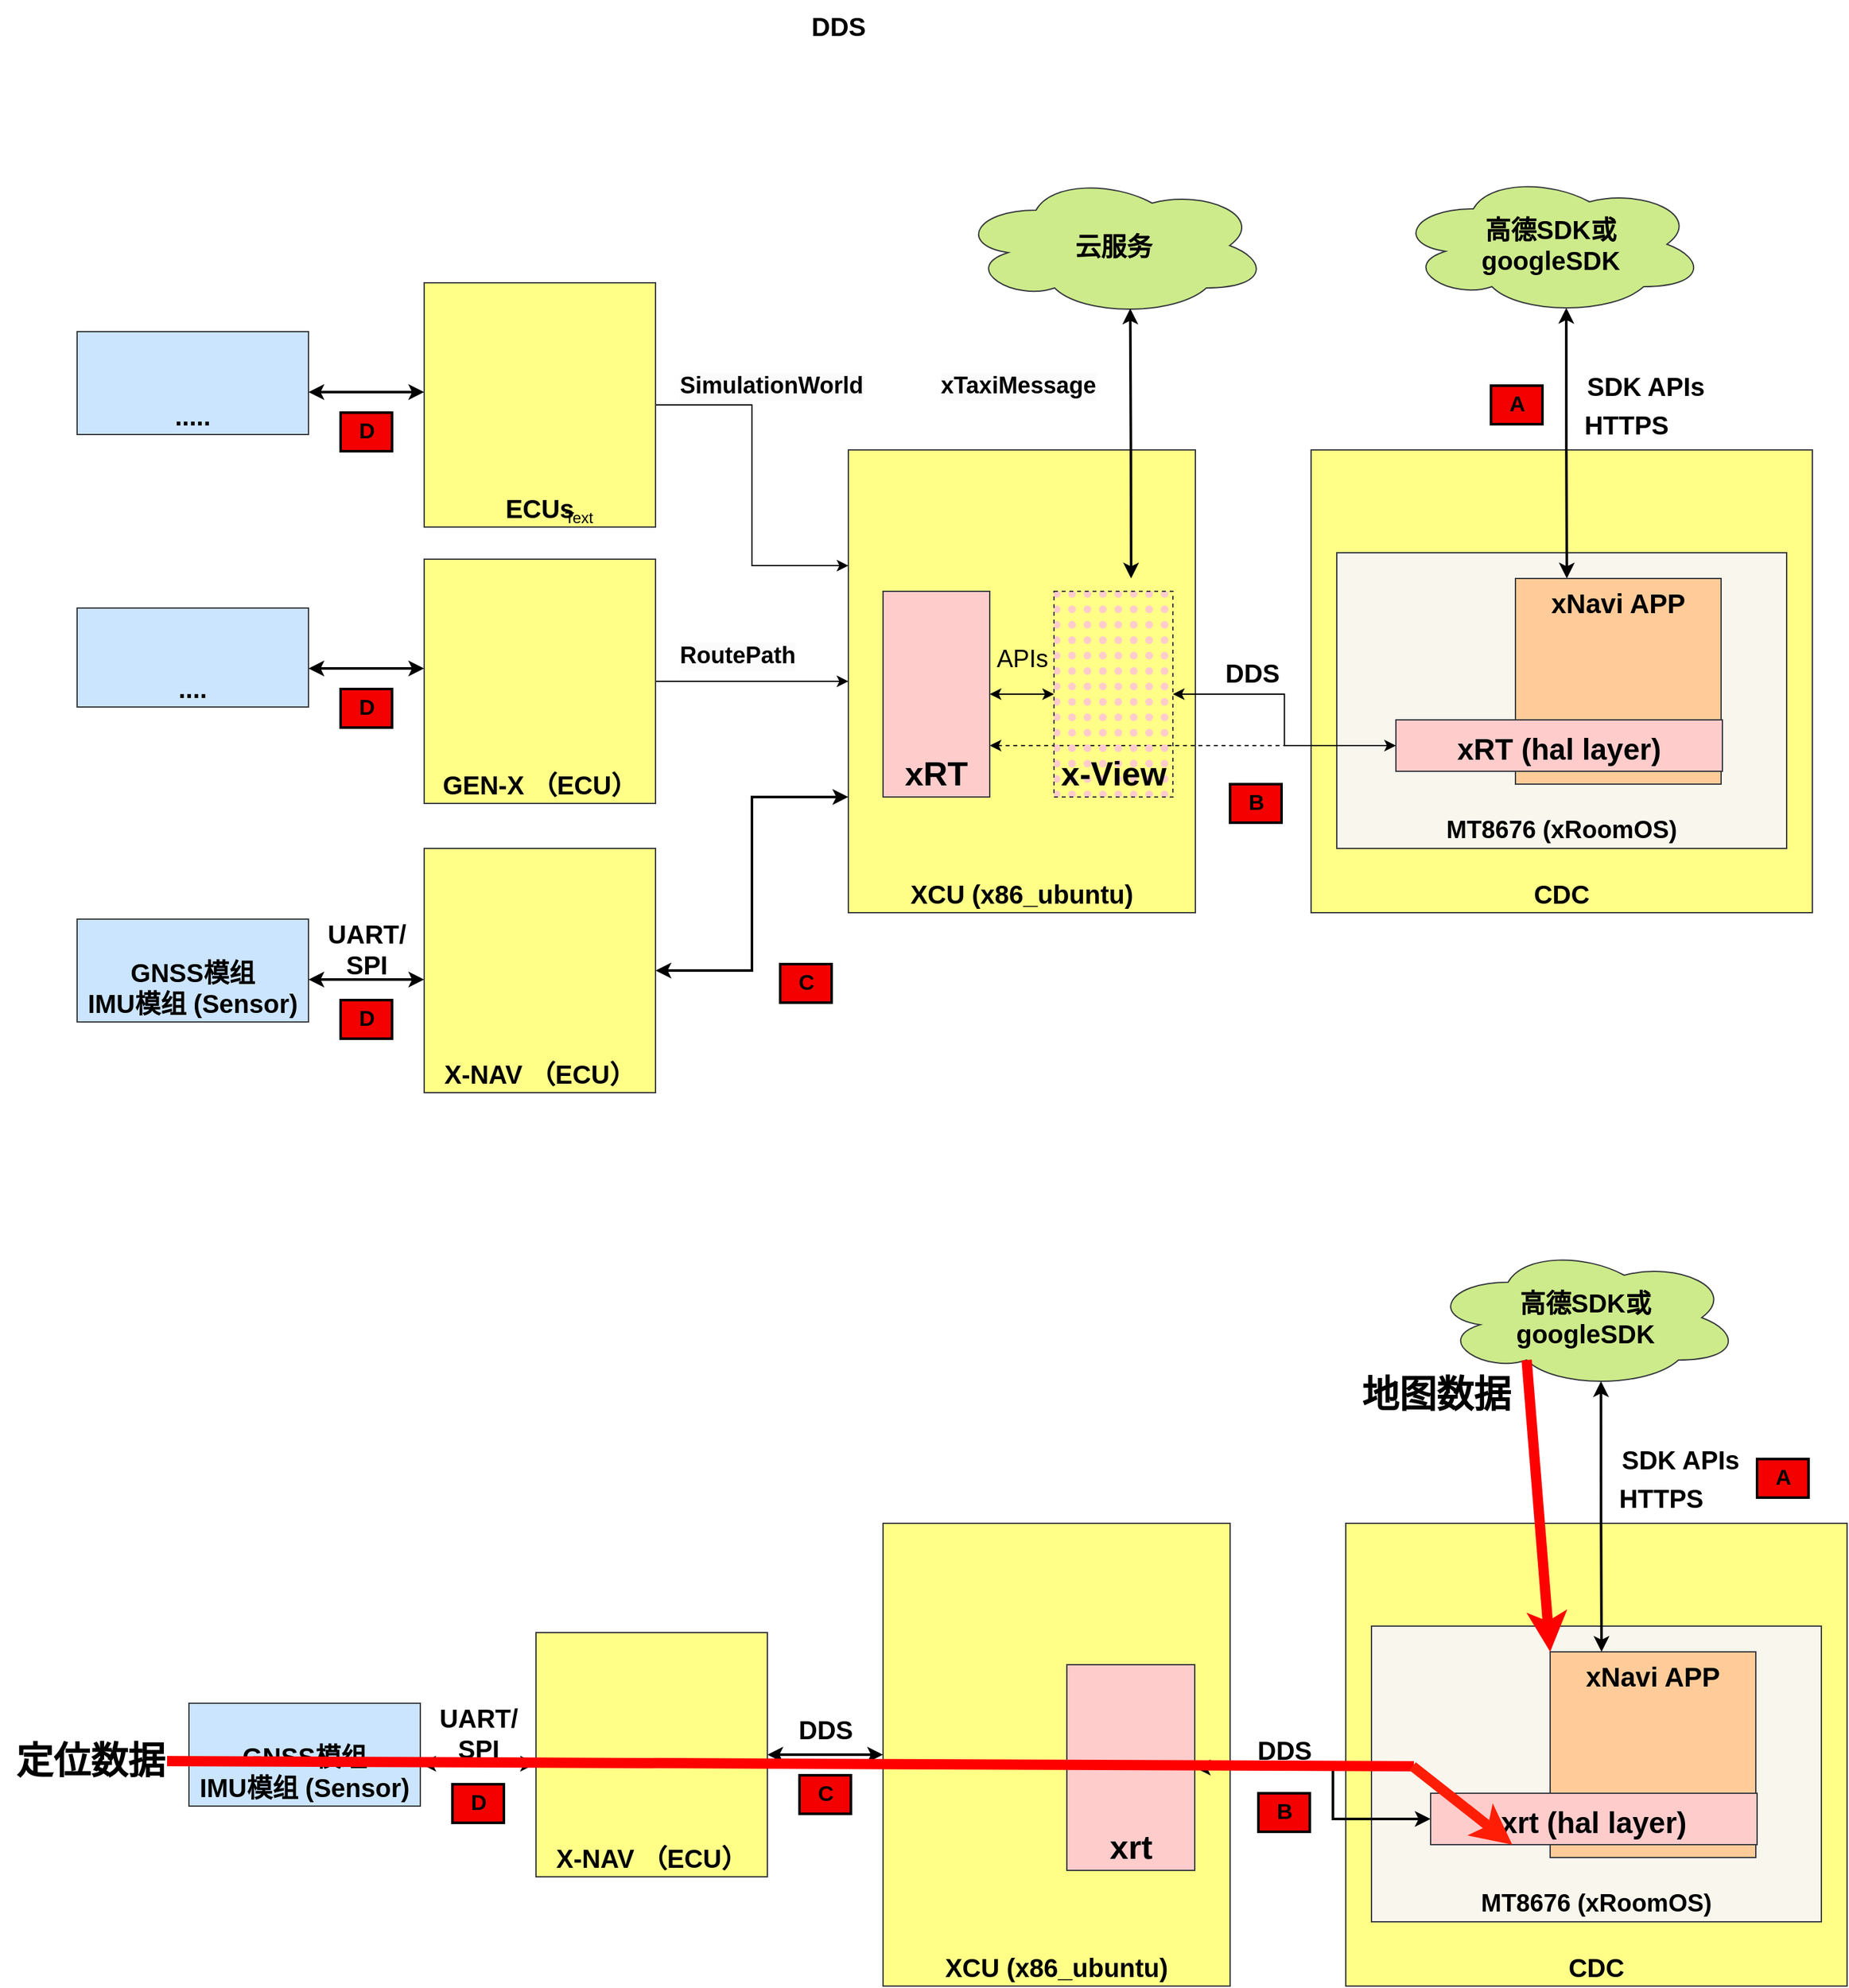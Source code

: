 <mxfile version="22.1.11" type="device">
  <diagram name="第 1 页" id="3cUrX4Q3936J6aIoTL8i">
    <mxGraphModel dx="2390" dy="2485" grid="1" gridSize="10" guides="1" tooltips="1" connect="1" arrows="1" fold="1" page="1" pageScale="1" pageWidth="827" pageHeight="1169" math="0" shadow="0">
      <root>
        <mxCell id="0" />
        <mxCell id="1" parent="0" />
        <mxCell id="9U7oh66VEmOCf23asvJ7-1" value="XCU (x86_ubuntu)" style="rounded=0;whiteSpace=wrap;html=1;fontStyle=1;verticalAlign=bottom;fontSize=20;fillColor=#ffff88;strokeColor=#36393d;" vertex="1" parent="1">
          <mxGeometry x="100" y="260" width="270" height="360" as="geometry" />
        </mxCell>
        <mxCell id="9U7oh66VEmOCf23asvJ7-3" value="CDC" style="rounded=0;whiteSpace=wrap;html=1;fontStyle=1;verticalAlign=bottom;fontSize=20;fillColor=#ffff88;strokeColor=#36393d;" vertex="1" parent="1">
          <mxGeometry x="460" y="260" width="390" height="360" as="geometry" />
        </mxCell>
        <mxCell id="9U7oh66VEmOCf23asvJ7-78" style="edgeStyle=orthogonalEdgeStyle;rounded=0;orthogonalLoop=1;jettySize=auto;html=1;exitX=1;exitY=0.75;exitDx=0;exitDy=0;entryX=0;entryY=0.5;entryDx=0;entryDy=0;startArrow=classic;startFill=1;dashed=1;" edge="1" parent="1" source="9U7oh66VEmOCf23asvJ7-6" target="9U7oh66VEmOCf23asvJ7-5">
          <mxGeometry relative="1" as="geometry" />
        </mxCell>
        <mxCell id="9U7oh66VEmOCf23asvJ7-6" value="xRT" style="rounded=0;whiteSpace=wrap;html=1;fontStyle=1;verticalAlign=bottom;fontSize=26;fillColor=#ffcccc;strokeColor=#36393d;" vertex="1" parent="1">
          <mxGeometry x="127" y="370" width="83" height="160" as="geometry" />
        </mxCell>
        <mxCell id="9U7oh66VEmOCf23asvJ7-9" style="edgeStyle=orthogonalEdgeStyle;rounded=0;orthogonalLoop=1;jettySize=auto;html=1;entryX=0;entryY=0.75;entryDx=0;entryDy=0;startArrow=classic;startFill=1;strokeWidth=2;" edge="1" parent="1" source="9U7oh66VEmOCf23asvJ7-7" target="9U7oh66VEmOCf23asvJ7-1">
          <mxGeometry relative="1" as="geometry" />
        </mxCell>
        <mxCell id="9U7oh66VEmOCf23asvJ7-7" value="X-NAV （ECU）" style="rounded=0;whiteSpace=wrap;html=1;fontStyle=1;verticalAlign=bottom;fontSize=20;fillColor=#ffff88;strokeColor=#36393d;" vertex="1" parent="1">
          <mxGeometry x="-230" y="570" width="180" height="190" as="geometry" />
        </mxCell>
        <mxCell id="9U7oh66VEmOCf23asvJ7-15" value="MT8676 (xRoomOS)" style="rounded=0;whiteSpace=wrap;html=1;fontStyle=1;verticalAlign=bottom;fontSize=19;fillColor=#f9f7ed;strokeColor=#36393d;" vertex="1" parent="1">
          <mxGeometry x="480" y="340" width="350" height="230" as="geometry" />
        </mxCell>
        <mxCell id="9U7oh66VEmOCf23asvJ7-24" value="SDK APIs" style="text;html=1;align=center;verticalAlign=middle;resizable=0;points=[];autosize=1;strokeColor=none;fillColor=none;fontStyle=1;fontSize=20;" vertex="1" parent="1">
          <mxGeometry x="660" y="190" width="120" height="40" as="geometry" />
        </mxCell>
        <mxCell id="9U7oh66VEmOCf23asvJ7-25" value="DDS" style="text;html=1;align=center;verticalAlign=middle;resizable=0;points=[];autosize=1;strokeColor=none;fillColor=none;fontStyle=1;fontSize=20;" vertex="1" parent="1">
          <mxGeometry x="379" y="413" width="70" height="40" as="geometry" />
        </mxCell>
        <mxCell id="9U7oh66VEmOCf23asvJ7-28" style="edgeStyle=orthogonalEdgeStyle;rounded=0;orthogonalLoop=1;jettySize=auto;html=1;exitX=0.55;exitY=0.95;exitDx=0;exitDy=0;exitPerimeter=0;entryX=0.25;entryY=0;entryDx=0;entryDy=0;startArrow=classic;startFill=1;strokeWidth=2;" edge="1" parent="1" source="9U7oh66VEmOCf23asvJ7-27" target="9U7oh66VEmOCf23asvJ7-31">
          <mxGeometry relative="1" as="geometry" />
        </mxCell>
        <mxCell id="9U7oh66VEmOCf23asvJ7-27" value="高德SDK或&lt;br&gt;googleSDK" style="ellipse;shape=cloud;whiteSpace=wrap;html=1;fontStyle=1;fillColor=#cdeb8b;strokeColor=#36393d;fontSize=20;" vertex="1" parent="1">
          <mxGeometry x="526" y="45" width="241" height="110" as="geometry" />
        </mxCell>
        <mxCell id="9U7oh66VEmOCf23asvJ7-29" value="DDS" style="text;html=1;align=center;verticalAlign=middle;resizable=0;points=[];autosize=1;strokeColor=none;fillColor=none;fontStyle=1;fontSize=20;" vertex="1" parent="1">
          <mxGeometry x="57" y="-90" width="70" height="40" as="geometry" />
        </mxCell>
        <mxCell id="9U7oh66VEmOCf23asvJ7-31" value="xNavi APP" style="rounded=0;whiteSpace=wrap;html=1;fontStyle=1;verticalAlign=top;fontSize=21;fillColor=#ffcc99;strokeColor=#36393d;" vertex="1" parent="1">
          <mxGeometry x="619" y="360" width="160" height="160" as="geometry" />
        </mxCell>
        <mxCell id="9U7oh66VEmOCf23asvJ7-32" value="HTTPS" style="text;html=1;align=center;verticalAlign=middle;resizable=0;points=[];autosize=1;strokeColor=none;fillColor=none;fontStyle=1;fontSize=20;" vertex="1" parent="1">
          <mxGeometry x="660" y="220" width="90" height="40" as="geometry" />
        </mxCell>
        <mxCell id="9U7oh66VEmOCf23asvJ7-5" value="xRT (hal layer)" style="rounded=0;whiteSpace=wrap;html=1;fontStyle=1;verticalAlign=bottom;fontSize=23;fillColor=#ffcccc;strokeColor=#36393d;" vertex="1" parent="1">
          <mxGeometry x="526" y="470" width="254" height="40" as="geometry" />
        </mxCell>
        <mxCell id="9U7oh66VEmOCf23asvJ7-34" value="A" style="text;html=1;align=center;verticalAlign=middle;resizable=0;points=[];autosize=1;strokeColor=default;fillColor=#f50000;strokeWidth=2;fontSize=17;labelBackgroundColor=none;fontStyle=1" vertex="1" parent="1">
          <mxGeometry x="600" y="210" width="40" height="30" as="geometry" />
        </mxCell>
        <mxCell id="9U7oh66VEmOCf23asvJ7-35" value="B" style="text;html=1;align=center;verticalAlign=middle;resizable=0;points=[];autosize=1;strokeColor=default;fillColor=#f50000;strokeWidth=2;fontSize=17;labelBackgroundColor=none;fontStyle=1" vertex="1" parent="1">
          <mxGeometry x="397" y="520" width="40" height="30" as="geometry" />
        </mxCell>
        <mxCell id="9U7oh66VEmOCf23asvJ7-36" value="C" style="text;html=1;align=center;verticalAlign=middle;resizable=0;points=[];autosize=1;strokeColor=default;fillColor=#f50000;strokeWidth=2;fontSize=17;labelBackgroundColor=none;fontStyle=1" vertex="1" parent="1">
          <mxGeometry x="47" y="660" width="40" height="30" as="geometry" />
        </mxCell>
        <mxCell id="9U7oh66VEmOCf23asvJ7-37" value="GNSS模组&lt;br&gt;IMU模组 (Sensor)" style="rounded=0;whiteSpace=wrap;html=1;fontStyle=1;verticalAlign=bottom;fontSize=20;fillColor=#cce5ff;strokeColor=#36393d;" vertex="1" parent="1">
          <mxGeometry x="-500" y="625" width="180" height="80" as="geometry" />
        </mxCell>
        <mxCell id="9U7oh66VEmOCf23asvJ7-38" style="edgeStyle=orthogonalEdgeStyle;rounded=0;orthogonalLoop=1;jettySize=auto;html=1;entryX=0;entryY=0.5;entryDx=0;entryDy=0;startArrow=classic;startFill=1;strokeWidth=2;" edge="1" parent="1">
          <mxGeometry relative="1" as="geometry">
            <mxPoint x="-320" y="672" as="sourcePoint" />
            <mxPoint x="-230" y="672" as="targetPoint" />
          </mxGeometry>
        </mxCell>
        <mxCell id="9U7oh66VEmOCf23asvJ7-39" value="UART/&lt;br&gt;SPI" style="text;html=1;align=center;verticalAlign=middle;resizable=0;points=[];autosize=1;strokeColor=none;fillColor=none;fontStyle=1;fontSize=20;" vertex="1" parent="1">
          <mxGeometry x="-315" y="618" width="80" height="60" as="geometry" />
        </mxCell>
        <mxCell id="9U7oh66VEmOCf23asvJ7-40" value="D" style="text;html=1;align=center;verticalAlign=middle;resizable=0;points=[];autosize=1;strokeColor=default;fillColor=#f50000;strokeWidth=2;fontSize=17;labelBackgroundColor=none;fontStyle=1" vertex="1" parent="1">
          <mxGeometry x="-295" y="688" width="40" height="30" as="geometry" />
        </mxCell>
        <mxCell id="9U7oh66VEmOCf23asvJ7-42" value="XCU (x86_ubuntu)" style="rounded=0;whiteSpace=wrap;html=1;fontStyle=1;verticalAlign=bottom;fontSize=20;fillColor=#ffff88;strokeColor=#36393d;" vertex="1" parent="1">
          <mxGeometry x="127" y="1095" width="270" height="360" as="geometry" />
        </mxCell>
        <mxCell id="9U7oh66VEmOCf23asvJ7-43" value="CDC" style="rounded=0;whiteSpace=wrap;html=1;fontStyle=1;verticalAlign=bottom;fontSize=20;fillColor=#ffff88;strokeColor=#36393d;" vertex="1" parent="1">
          <mxGeometry x="487" y="1095" width="390" height="360" as="geometry" />
        </mxCell>
        <mxCell id="9U7oh66VEmOCf23asvJ7-44" value="xrt" style="rounded=0;whiteSpace=wrap;html=1;fontStyle=1;verticalAlign=bottom;fontSize=26;fillColor=#ffcccc;strokeColor=#36393d;" vertex="1" parent="1">
          <mxGeometry x="270" y="1205" width="99.5" height="160" as="geometry" />
        </mxCell>
        <mxCell id="9U7oh66VEmOCf23asvJ7-45" style="edgeStyle=orthogonalEdgeStyle;rounded=0;orthogonalLoop=1;jettySize=auto;html=1;entryX=0;entryY=0.5;entryDx=0;entryDy=0;startArrow=classic;startFill=1;strokeWidth=2;" edge="1" parent="1" source="9U7oh66VEmOCf23asvJ7-46" target="9U7oh66VEmOCf23asvJ7-42">
          <mxGeometry relative="1" as="geometry" />
        </mxCell>
        <mxCell id="9U7oh66VEmOCf23asvJ7-46" value="X-NAV （ECU）" style="rounded=0;whiteSpace=wrap;html=1;fontStyle=1;verticalAlign=bottom;fontSize=20;fillColor=#ffff88;strokeColor=#36393d;" vertex="1" parent="1">
          <mxGeometry x="-143" y="1180" width="180" height="190" as="geometry" />
        </mxCell>
        <mxCell id="9U7oh66VEmOCf23asvJ7-47" value="MT8676 (xRoomOS)" style="rounded=0;whiteSpace=wrap;html=1;fontStyle=1;verticalAlign=bottom;fontSize=19;fillColor=#f9f7ed;strokeColor=#36393d;" vertex="1" parent="1">
          <mxGeometry x="507" y="1175" width="350" height="230" as="geometry" />
        </mxCell>
        <mxCell id="9U7oh66VEmOCf23asvJ7-48" value="SDK APIs" style="text;html=1;align=center;verticalAlign=middle;resizable=0;points=[];autosize=1;strokeColor=none;fillColor=none;fontStyle=1;fontSize=20;" vertex="1" parent="1">
          <mxGeometry x="687" y="1025" width="120" height="40" as="geometry" />
        </mxCell>
        <mxCell id="9U7oh66VEmOCf23asvJ7-49" value="DDS" style="text;html=1;align=center;verticalAlign=middle;resizable=0;points=[];autosize=1;strokeColor=none;fillColor=none;fontStyle=1;fontSize=20;" vertex="1" parent="1">
          <mxGeometry x="404" y="1251" width="70" height="40" as="geometry" />
        </mxCell>
        <mxCell id="9U7oh66VEmOCf23asvJ7-50" style="edgeStyle=orthogonalEdgeStyle;rounded=0;orthogonalLoop=1;jettySize=auto;html=1;exitX=0.55;exitY=0.95;exitDx=0;exitDy=0;exitPerimeter=0;entryX=0.25;entryY=0;entryDx=0;entryDy=0;startArrow=classic;startFill=1;strokeWidth=2;" edge="1" parent="1" source="9U7oh66VEmOCf23asvJ7-51" target="9U7oh66VEmOCf23asvJ7-53">
          <mxGeometry relative="1" as="geometry" />
        </mxCell>
        <mxCell id="9U7oh66VEmOCf23asvJ7-51" value="高德SDK或&lt;br&gt;googleSDK" style="ellipse;shape=cloud;whiteSpace=wrap;html=1;fontStyle=1;fillColor=#cdeb8b;strokeColor=#36393d;fontSize=20;" vertex="1" parent="1">
          <mxGeometry x="553" y="880" width="241" height="110" as="geometry" />
        </mxCell>
        <mxCell id="9U7oh66VEmOCf23asvJ7-52" value="DDS" style="text;html=1;align=center;verticalAlign=middle;resizable=0;points=[];autosize=1;strokeColor=none;fillColor=none;fontStyle=1;fontSize=20;" vertex="1" parent="1">
          <mxGeometry x="47" y="1235" width="70" height="40" as="geometry" />
        </mxCell>
        <mxCell id="9U7oh66VEmOCf23asvJ7-53" value="xNavi APP" style="rounded=0;whiteSpace=wrap;html=1;fontStyle=1;verticalAlign=top;fontSize=21;fillColor=#ffcc99;strokeColor=#36393d;" vertex="1" parent="1">
          <mxGeometry x="646" y="1195" width="160" height="160" as="geometry" />
        </mxCell>
        <mxCell id="9U7oh66VEmOCf23asvJ7-54" value="HTTPS" style="text;html=1;align=center;verticalAlign=middle;resizable=0;points=[];autosize=1;strokeColor=none;fillColor=none;fontStyle=1;fontSize=20;" vertex="1" parent="1">
          <mxGeometry x="687" y="1055" width="90" height="40" as="geometry" />
        </mxCell>
        <mxCell id="9U7oh66VEmOCf23asvJ7-55" value="xrt (hal layer)" style="rounded=0;whiteSpace=wrap;html=1;fontStyle=1;verticalAlign=bottom;fontSize=23;fillColor=#ffcccc;strokeColor=#36393d;" vertex="1" parent="1">
          <mxGeometry x="553" y="1305" width="254" height="40" as="geometry" />
        </mxCell>
        <mxCell id="9U7oh66VEmOCf23asvJ7-56" value="" style="endArrow=classic;startArrow=classic;html=1;rounded=0;exitX=1;exitY=0.5;exitDx=0;exitDy=0;entryX=0;entryY=0.5;entryDx=0;entryDy=0;edgeStyle=orthogonalEdgeStyle;strokeWidth=2;" edge="1" parent="1" source="9U7oh66VEmOCf23asvJ7-44" target="9U7oh66VEmOCf23asvJ7-55">
          <mxGeometry width="50" height="50" relative="1" as="geometry">
            <mxPoint x="397" y="1273" as="sourcePoint" />
            <mxPoint x="487" y="1273" as="targetPoint" />
            <Array as="points">
              <mxPoint x="477" y="1285" />
              <mxPoint x="477" y="1325" />
            </Array>
          </mxGeometry>
        </mxCell>
        <mxCell id="9U7oh66VEmOCf23asvJ7-57" value="A" style="text;html=1;align=center;verticalAlign=middle;resizable=0;points=[];autosize=1;strokeColor=default;fillColor=#f50000;strokeWidth=2;fontSize=17;labelBackgroundColor=none;fontStyle=1" vertex="1" parent="1">
          <mxGeometry x="807" y="1045" width="40" height="30" as="geometry" />
        </mxCell>
        <mxCell id="9U7oh66VEmOCf23asvJ7-58" value="B" style="text;html=1;align=center;verticalAlign=middle;resizable=0;points=[];autosize=1;strokeColor=default;fillColor=#f50000;strokeWidth=2;fontSize=17;labelBackgroundColor=none;fontStyle=1" vertex="1" parent="1">
          <mxGeometry x="419" y="1305" width="40" height="30" as="geometry" />
        </mxCell>
        <mxCell id="9U7oh66VEmOCf23asvJ7-59" value="C" style="text;html=1;align=center;verticalAlign=middle;resizable=0;points=[];autosize=1;strokeColor=default;fillColor=#f50000;strokeWidth=2;fontSize=17;labelBackgroundColor=none;fontStyle=1" vertex="1" parent="1">
          <mxGeometry x="62" y="1291" width="40" height="30" as="geometry" />
        </mxCell>
        <mxCell id="9U7oh66VEmOCf23asvJ7-60" value="GNSS模组&lt;br&gt;IMU模组 (Sensor)" style="rounded=0;whiteSpace=wrap;html=1;fontStyle=1;verticalAlign=bottom;fontSize=20;fillColor=#cce5ff;strokeColor=#36393d;" vertex="1" parent="1">
          <mxGeometry x="-413" y="1235" width="180" height="80" as="geometry" />
        </mxCell>
        <mxCell id="9U7oh66VEmOCf23asvJ7-61" style="edgeStyle=orthogonalEdgeStyle;rounded=0;orthogonalLoop=1;jettySize=auto;html=1;entryX=0;entryY=0.5;entryDx=0;entryDy=0;startArrow=classic;startFill=1;strokeWidth=2;" edge="1" parent="1">
          <mxGeometry relative="1" as="geometry">
            <mxPoint x="-233" y="1282" as="sourcePoint" />
            <mxPoint x="-143" y="1282" as="targetPoint" />
          </mxGeometry>
        </mxCell>
        <mxCell id="9U7oh66VEmOCf23asvJ7-62" value="UART/&lt;br&gt;SPI" style="text;html=1;align=center;verticalAlign=middle;resizable=0;points=[];autosize=1;strokeColor=none;fillColor=none;fontStyle=1;fontSize=20;" vertex="1" parent="1">
          <mxGeometry x="-228" y="1228" width="80" height="60" as="geometry" />
        </mxCell>
        <mxCell id="9U7oh66VEmOCf23asvJ7-63" value="D" style="text;html=1;align=center;verticalAlign=middle;resizable=0;points=[];autosize=1;strokeColor=default;fillColor=#f50000;strokeWidth=2;fontSize=17;labelBackgroundColor=none;fontStyle=1" vertex="1" parent="1">
          <mxGeometry x="-208" y="1298" width="40" height="30" as="geometry" />
        </mxCell>
        <mxCell id="9U7oh66VEmOCf23asvJ7-64" value="" style="endArrow=none;html=1;rounded=0;strokeWidth=8;strokeColor=#FF0000;" edge="1" parent="1">
          <mxGeometry width="50" height="50" relative="1" as="geometry">
            <mxPoint x="-430" y="1280" as="sourcePoint" />
            <mxPoint x="540" y="1284" as="targetPoint" />
          </mxGeometry>
        </mxCell>
        <mxCell id="9U7oh66VEmOCf23asvJ7-66" value="" style="endArrow=classic;html=1;rounded=0;strokeWidth=8;strokeColor=#FF1E05;entryX=0.25;entryY=1;entryDx=0;entryDy=0;" edge="1" parent="1" target="9U7oh66VEmOCf23asvJ7-55">
          <mxGeometry width="50" height="50" relative="1" as="geometry">
            <mxPoint x="539" y="1284" as="sourcePoint" />
            <mxPoint x="645" y="1279" as="targetPoint" />
          </mxGeometry>
        </mxCell>
        <mxCell id="9U7oh66VEmOCf23asvJ7-67" value="" style="endArrow=classic;html=1;rounded=0;strokeWidth=8;strokeColor=#FF0000;exitX=0.31;exitY=0.8;exitDx=0;exitDy=0;exitPerimeter=0;entryX=0;entryY=0;entryDx=0;entryDy=0;endFill=1;" edge="1" parent="1" source="9U7oh66VEmOCf23asvJ7-51" target="9U7oh66VEmOCf23asvJ7-53">
          <mxGeometry width="50" height="50" relative="1" as="geometry">
            <mxPoint x="419" y="1040.58" as="sourcePoint" />
            <mxPoint x="1659" y="1040" as="targetPoint" />
          </mxGeometry>
        </mxCell>
        <mxCell id="9U7oh66VEmOCf23asvJ7-68" value="定位数据" style="text;html=1;align=center;verticalAlign=middle;resizable=0;points=[];autosize=1;strokeColor=none;fillColor=none;fontSize=29;fontStyle=1" vertex="1" parent="1">
          <mxGeometry x="-560" y="1255" width="140" height="50" as="geometry" />
        </mxCell>
        <mxCell id="9U7oh66VEmOCf23asvJ7-69" value="地图数据" style="text;html=1;align=center;verticalAlign=middle;resizable=0;points=[];autosize=1;strokeColor=none;fillColor=none;fontSize=29;fontStyle=1" vertex="1" parent="1">
          <mxGeometry x="487" y="970" width="140" height="50" as="geometry" />
        </mxCell>
        <mxCell id="9U7oh66VEmOCf23asvJ7-76" style="edgeStyle=orthogonalEdgeStyle;rounded=0;orthogonalLoop=1;jettySize=auto;html=1;exitX=1;exitY=0.5;exitDx=0;exitDy=0;startArrow=classic;startFill=1;" edge="1" parent="1" source="9U7oh66VEmOCf23asvJ7-70" target="9U7oh66VEmOCf23asvJ7-5">
          <mxGeometry relative="1" as="geometry" />
        </mxCell>
        <mxCell id="9U7oh66VEmOCf23asvJ7-70" value="x-View" style="rounded=0;whiteSpace=wrap;html=1;fontStyle=1;verticalAlign=bottom;fontSize=26;fillColor=#ffcccc;strokeColor=#36393d;dashed=1;fillStyle=dots;" vertex="1" parent="1">
          <mxGeometry x="260" y="370" width="92.5" height="160" as="geometry" />
        </mxCell>
        <mxCell id="9U7oh66VEmOCf23asvJ7-74" value="" style="endArrow=classic;startArrow=classic;html=1;rounded=0;exitX=1;exitY=0.5;exitDx=0;exitDy=0;" edge="1" parent="1" source="9U7oh66VEmOCf23asvJ7-6" target="9U7oh66VEmOCf23asvJ7-70">
          <mxGeometry width="50" height="50" relative="1" as="geometry">
            <mxPoint x="230" y="620" as="sourcePoint" />
            <mxPoint x="280" y="570" as="targetPoint" />
          </mxGeometry>
        </mxCell>
        <mxCell id="9U7oh66VEmOCf23asvJ7-75" value="APIs" style="text;html=1;align=center;verticalAlign=middle;resizable=0;points=[];autosize=1;strokeColor=none;fillColor=none;fontSize=19;" vertex="1" parent="1">
          <mxGeometry x="205" y="403" width="60" height="40" as="geometry" />
        </mxCell>
        <mxCell id="9U7oh66VEmOCf23asvJ7-80" value="云服务" style="ellipse;shape=cloud;whiteSpace=wrap;html=1;fontStyle=1;fillColor=#cdeb8b;strokeColor=#36393d;fontSize=20;" vertex="1" parent="1">
          <mxGeometry x="185.75" y="46" width="241" height="110" as="geometry" />
        </mxCell>
        <mxCell id="9U7oh66VEmOCf23asvJ7-81" style="edgeStyle=orthogonalEdgeStyle;rounded=0;orthogonalLoop=1;jettySize=auto;html=1;startArrow=classic;startFill=1;strokeWidth=2;" edge="1" parent="1">
          <mxGeometry relative="1" as="geometry">
            <mxPoint x="319.32" y="150" as="sourcePoint" />
            <mxPoint x="320" y="360" as="targetPoint" />
          </mxGeometry>
        </mxCell>
        <mxCell id="9U7oh66VEmOCf23asvJ7-87" style="edgeStyle=orthogonalEdgeStyle;rounded=0;orthogonalLoop=1;jettySize=auto;html=1;exitX=1;exitY=0.5;exitDx=0;exitDy=0;entryX=0;entryY=0.5;entryDx=0;entryDy=0;" edge="1" parent="1" source="9U7oh66VEmOCf23asvJ7-82" target="9U7oh66VEmOCf23asvJ7-1">
          <mxGeometry relative="1" as="geometry" />
        </mxCell>
        <mxCell id="9U7oh66VEmOCf23asvJ7-82" value="GEN-X （ECU）" style="rounded=0;whiteSpace=wrap;html=1;fontStyle=1;verticalAlign=bottom;fontSize=20;fillColor=#ffff88;strokeColor=#36393d;" vertex="1" parent="1">
          <mxGeometry x="-230" y="345" width="180" height="190" as="geometry" />
        </mxCell>
        <mxCell id="9U7oh66VEmOCf23asvJ7-83" value="...." style="rounded=0;whiteSpace=wrap;html=1;fontStyle=1;verticalAlign=bottom;fontSize=20;fillColor=#cce5ff;strokeColor=#36393d;" vertex="1" parent="1">
          <mxGeometry x="-500" y="383" width="180" height="77" as="geometry" />
        </mxCell>
        <mxCell id="9U7oh66VEmOCf23asvJ7-84" style="edgeStyle=orthogonalEdgeStyle;rounded=0;orthogonalLoop=1;jettySize=auto;html=1;entryX=0;entryY=0.5;entryDx=0;entryDy=0;startArrow=classic;startFill=1;strokeWidth=2;" edge="1" parent="1">
          <mxGeometry relative="1" as="geometry">
            <mxPoint x="-320" y="430" as="sourcePoint" />
            <mxPoint x="-230" y="430" as="targetPoint" />
          </mxGeometry>
        </mxCell>
        <mxCell id="9U7oh66VEmOCf23asvJ7-86" value="D" style="text;html=1;align=center;verticalAlign=middle;resizable=0;points=[];autosize=1;strokeColor=default;fillColor=#f50000;strokeWidth=2;fontSize=17;labelBackgroundColor=none;fontStyle=1" vertex="1" parent="1">
          <mxGeometry x="-295" y="446" width="40" height="30" as="geometry" />
        </mxCell>
        <mxCell id="9U7oh66VEmOCf23asvJ7-93" style="edgeStyle=orthogonalEdgeStyle;rounded=0;orthogonalLoop=1;jettySize=auto;html=1;exitX=1;exitY=0.5;exitDx=0;exitDy=0;entryX=0;entryY=0.25;entryDx=0;entryDy=0;" edge="1" parent="1" source="9U7oh66VEmOCf23asvJ7-88" target="9U7oh66VEmOCf23asvJ7-1">
          <mxGeometry relative="1" as="geometry" />
        </mxCell>
        <mxCell id="9U7oh66VEmOCf23asvJ7-88" value="ECUs" style="rounded=0;whiteSpace=wrap;html=1;fontStyle=1;verticalAlign=bottom;fontSize=20;fillColor=#ffff88;strokeColor=#36393d;" vertex="1" parent="1">
          <mxGeometry x="-230" y="130" width="180" height="190" as="geometry" />
        </mxCell>
        <mxCell id="9U7oh66VEmOCf23asvJ7-89" value="....." style="rounded=0;whiteSpace=wrap;html=1;fontStyle=1;verticalAlign=bottom;fontSize=20;fillColor=#cce5ff;strokeColor=#36393d;" vertex="1" parent="1">
          <mxGeometry x="-500" y="168" width="180" height="80" as="geometry" />
        </mxCell>
        <mxCell id="9U7oh66VEmOCf23asvJ7-90" style="edgeStyle=orthogonalEdgeStyle;rounded=0;orthogonalLoop=1;jettySize=auto;html=1;entryX=0;entryY=0.5;entryDx=0;entryDy=0;startArrow=classic;startFill=1;strokeWidth=2;" edge="1" parent="1">
          <mxGeometry relative="1" as="geometry">
            <mxPoint x="-320" y="215" as="sourcePoint" />
            <mxPoint x="-230" y="215" as="targetPoint" />
          </mxGeometry>
        </mxCell>
        <mxCell id="9U7oh66VEmOCf23asvJ7-92" value="D" style="text;html=1;align=center;verticalAlign=middle;resizable=0;points=[];autosize=1;strokeColor=default;fillColor=#f50000;strokeWidth=2;fontSize=17;labelBackgroundColor=none;fontStyle=1" vertex="1" parent="1">
          <mxGeometry x="-295" y="231" width="40" height="30" as="geometry" />
        </mxCell>
        <mxCell id="9U7oh66VEmOCf23asvJ7-95" value="&lt;h2 data-pm-slice=&quot;1 1 []&quot; style=&quot;border-color: var(--border-color); color: rgb(0, 0, 0); font-family: Helvetica; font-style: normal; font-variant-ligatures: normal; font-variant-caps: normal; letter-spacing: normal; orphans: 2; text-align: left; text-indent: 0px; text-transform: none; widows: 2; word-spacing: 0px; -webkit-text-stroke-width: 0px; background-color: rgb(251, 251, 251); text-decoration-thickness: initial; text-decoration-style: initial; text-decoration-color: initial;&quot;&gt;&lt;span class=&quot;heading-content&quot; style=&quot;border-color: var(--border-color);&quot;&gt;&lt;strong style=&quot;border-color: var(--border-color);&quot;&gt;&lt;span data-document-id=&quot;bcdc485d-f6ed-4f0a-9eed-d806bf1ca9da&quot; data-user-id=&quot;a8345aaa-2646-4019-9f66-9997a2333008&quot; id=&quot;comment-3fdfaa03-6cde-491c-b5d8-29cafd4711e6&quot; class=&quot;comment-marker&quot; style=&quot;border-color: var(--border-color);&quot;&gt;SimulationWorld&lt;/span&gt;&lt;/strong&gt;&lt;/span&gt;&lt;/h2&gt;" style="text;whiteSpace=wrap;html=1;" vertex="1" parent="1">
          <mxGeometry x="-33" y="178" width="180" height="70" as="geometry" />
        </mxCell>
        <mxCell id="9U7oh66VEmOCf23asvJ7-97" value="&lt;h2 data-pm-slice=&quot;1 1 []&quot; style=&quot;border-color: var(--border-color); color: rgb(0, 0, 0); font-family: Helvetica; font-style: normal; font-variant-ligatures: normal; font-variant-caps: normal; letter-spacing: normal; orphans: 2; text-align: left; text-indent: 0px; text-transform: none; widows: 2; word-spacing: 0px; -webkit-text-stroke-width: 0px; background-color: rgb(251, 251, 251); text-decoration-thickness: initial; text-decoration-style: initial; text-decoration-color: initial;&quot;&gt;&lt;span class=&quot;heading-content&quot; style=&quot;border-color: var(--border-color);&quot;&gt;&lt;strong style=&quot;border-color: var(--border-color);&quot;&gt;&lt;span data-document-id=&quot;bcdc485d-f6ed-4f0a-9eed-d806bf1ca9da&quot; data-user-id=&quot;a8345aaa-2646-4019-9f66-9997a2333008&quot; id=&quot;comment-a3b576d7-67d9-47bf-9a42-8d687074669e&quot; class=&quot;comment-marker&quot; style=&quot;border-color: var(--border-color);&quot;&gt;xTaxiMessage&lt;/span&gt;&lt;/strong&gt;&lt;/span&gt;&lt;/h2&gt;" style="text;whiteSpace=wrap;html=1;" vertex="1" parent="1">
          <mxGeometry x="170" y="178" width="150" height="70" as="geometry" />
        </mxCell>
        <mxCell id="9U7oh66VEmOCf23asvJ7-99" value="&lt;h2 data-pm-slice=&quot;1 1 []&quot; style=&quot;border-color: var(--border-color); color: rgb(0, 0, 0); font-family: Helvetica; font-style: normal; font-variant-ligatures: normal; font-variant-caps: normal; letter-spacing: normal; orphans: 2; text-align: left; text-indent: 0px; text-transform: none; widows: 2; word-spacing: 0px; -webkit-text-stroke-width: 0px; background-color: rgb(251, 251, 251); text-decoration-thickness: initial; text-decoration-style: initial; text-decoration-color: initial;&quot;&gt;&lt;span class=&quot;heading-content&quot; style=&quot;border-color: var(--border-color);&quot;&gt;&lt;strong style=&quot;border-color: var(--border-color);&quot;&gt;RoutePath&lt;/strong&gt;&lt;/span&gt;&lt;/h2&gt;" style="text;whiteSpace=wrap;html=1;" vertex="1" parent="1">
          <mxGeometry x="-33" y="388" width="120" height="70" as="geometry" />
        </mxCell>
        <mxCell id="9U7oh66VEmOCf23asvJ7-101" value="Text" style="text;html=1;align=center;verticalAlign=middle;resizable=0;points=[];autosize=1;strokeColor=none;fillColor=none;" vertex="1" parent="1">
          <mxGeometry x="-135" y="298" width="50" height="30" as="geometry" />
        </mxCell>
      </root>
    </mxGraphModel>
  </diagram>
</mxfile>
